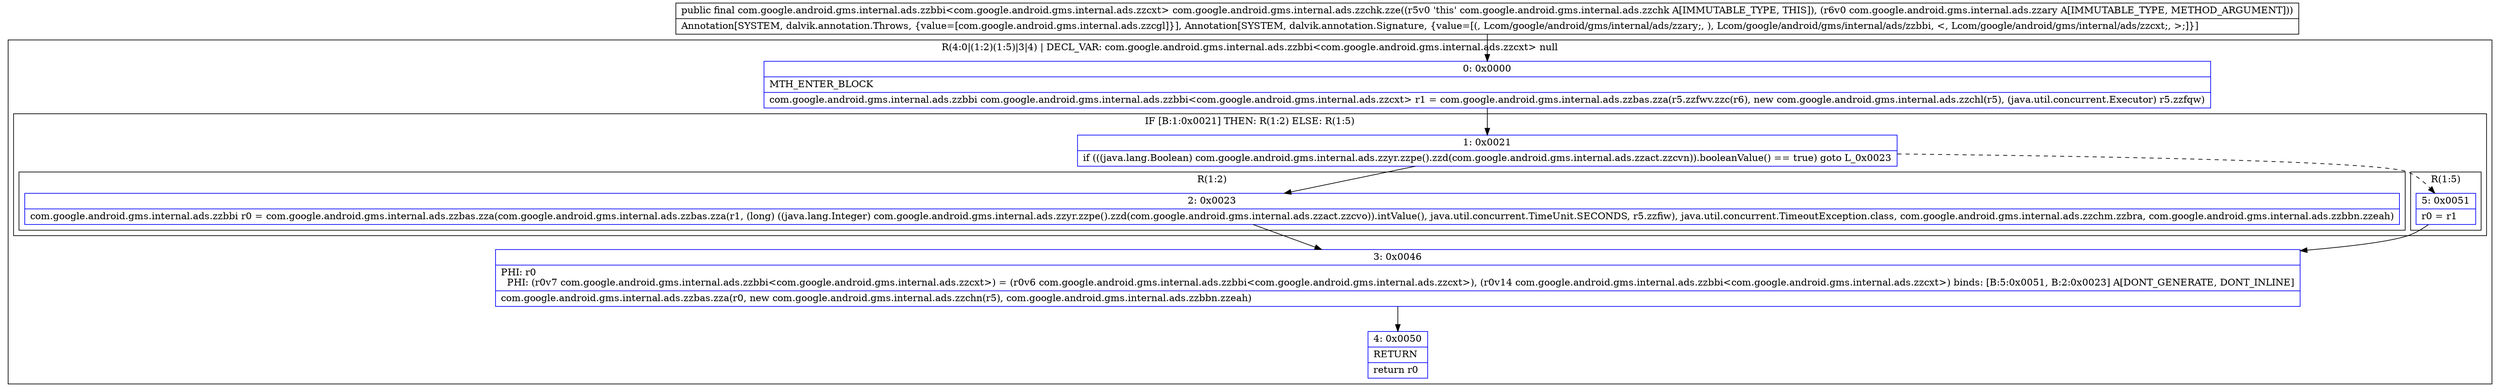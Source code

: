 digraph "CFG forcom.google.android.gms.internal.ads.zzchk.zze(Lcom\/google\/android\/gms\/internal\/ads\/zzary;)Lcom\/google\/android\/gms\/internal\/ads\/zzbbi;" {
subgraph cluster_Region_948667121 {
label = "R(4:0|(1:2)(1:5)|3|4) | DECL_VAR: com.google.android.gms.internal.ads.zzbbi\<com.google.android.gms.internal.ads.zzcxt\> null\l";
node [shape=record,color=blue];
Node_0 [shape=record,label="{0\:\ 0x0000|MTH_ENTER_BLOCK\l|com.google.android.gms.internal.ads.zzbbi com.google.android.gms.internal.ads.zzbbi\<com.google.android.gms.internal.ads.zzcxt\> r1 = com.google.android.gms.internal.ads.zzbas.zza(r5.zzfwv.zzc(r6), new com.google.android.gms.internal.ads.zzchl(r5), (java.util.concurrent.Executor) r5.zzfqw)\l}"];
subgraph cluster_IfRegion_457761600 {
label = "IF [B:1:0x0021] THEN: R(1:2) ELSE: R(1:5)";
node [shape=record,color=blue];
Node_1 [shape=record,label="{1\:\ 0x0021|if (((java.lang.Boolean) com.google.android.gms.internal.ads.zzyr.zzpe().zzd(com.google.android.gms.internal.ads.zzact.zzcvn)).booleanValue() == true) goto L_0x0023\l}"];
subgraph cluster_Region_295071600 {
label = "R(1:2)";
node [shape=record,color=blue];
Node_2 [shape=record,label="{2\:\ 0x0023|com.google.android.gms.internal.ads.zzbbi r0 = com.google.android.gms.internal.ads.zzbas.zza(com.google.android.gms.internal.ads.zzbas.zza(r1, (long) ((java.lang.Integer) com.google.android.gms.internal.ads.zzyr.zzpe().zzd(com.google.android.gms.internal.ads.zzact.zzcvo)).intValue(), java.util.concurrent.TimeUnit.SECONDS, r5.zzfiw), java.util.concurrent.TimeoutException.class, com.google.android.gms.internal.ads.zzchm.zzbra, com.google.android.gms.internal.ads.zzbbn.zzeah)\l}"];
}
subgraph cluster_Region_275103313 {
label = "R(1:5)";
node [shape=record,color=blue];
Node_5 [shape=record,label="{5\:\ 0x0051|r0 = r1\l}"];
}
}
Node_3 [shape=record,label="{3\:\ 0x0046|PHI: r0 \l  PHI: (r0v7 com.google.android.gms.internal.ads.zzbbi\<com.google.android.gms.internal.ads.zzcxt\>) = (r0v6 com.google.android.gms.internal.ads.zzbbi\<com.google.android.gms.internal.ads.zzcxt\>), (r0v14 com.google.android.gms.internal.ads.zzbbi\<com.google.android.gms.internal.ads.zzcxt\>) binds: [B:5:0x0051, B:2:0x0023] A[DONT_GENERATE, DONT_INLINE]\l|com.google.android.gms.internal.ads.zzbas.zza(r0, new com.google.android.gms.internal.ads.zzchn(r5), com.google.android.gms.internal.ads.zzbbn.zzeah)\l}"];
Node_4 [shape=record,label="{4\:\ 0x0050|RETURN\l|return r0\l}"];
}
MethodNode[shape=record,label="{public final com.google.android.gms.internal.ads.zzbbi\<com.google.android.gms.internal.ads.zzcxt\> com.google.android.gms.internal.ads.zzchk.zze((r5v0 'this' com.google.android.gms.internal.ads.zzchk A[IMMUTABLE_TYPE, THIS]), (r6v0 com.google.android.gms.internal.ads.zzary A[IMMUTABLE_TYPE, METHOD_ARGUMENT]))  | Annotation[SYSTEM, dalvik.annotation.Throws, \{value=[com.google.android.gms.internal.ads.zzcgl]\}], Annotation[SYSTEM, dalvik.annotation.Signature, \{value=[(, Lcom\/google\/android\/gms\/internal\/ads\/zzary;, ), Lcom\/google\/android\/gms\/internal\/ads\/zzbbi, \<, Lcom\/google\/android\/gms\/internal\/ads\/zzcxt;, \>;]\}]\l}"];
MethodNode -> Node_0;
Node_0 -> Node_1;
Node_1 -> Node_2;
Node_1 -> Node_5[style=dashed];
Node_2 -> Node_3;
Node_5 -> Node_3;
Node_3 -> Node_4;
}

